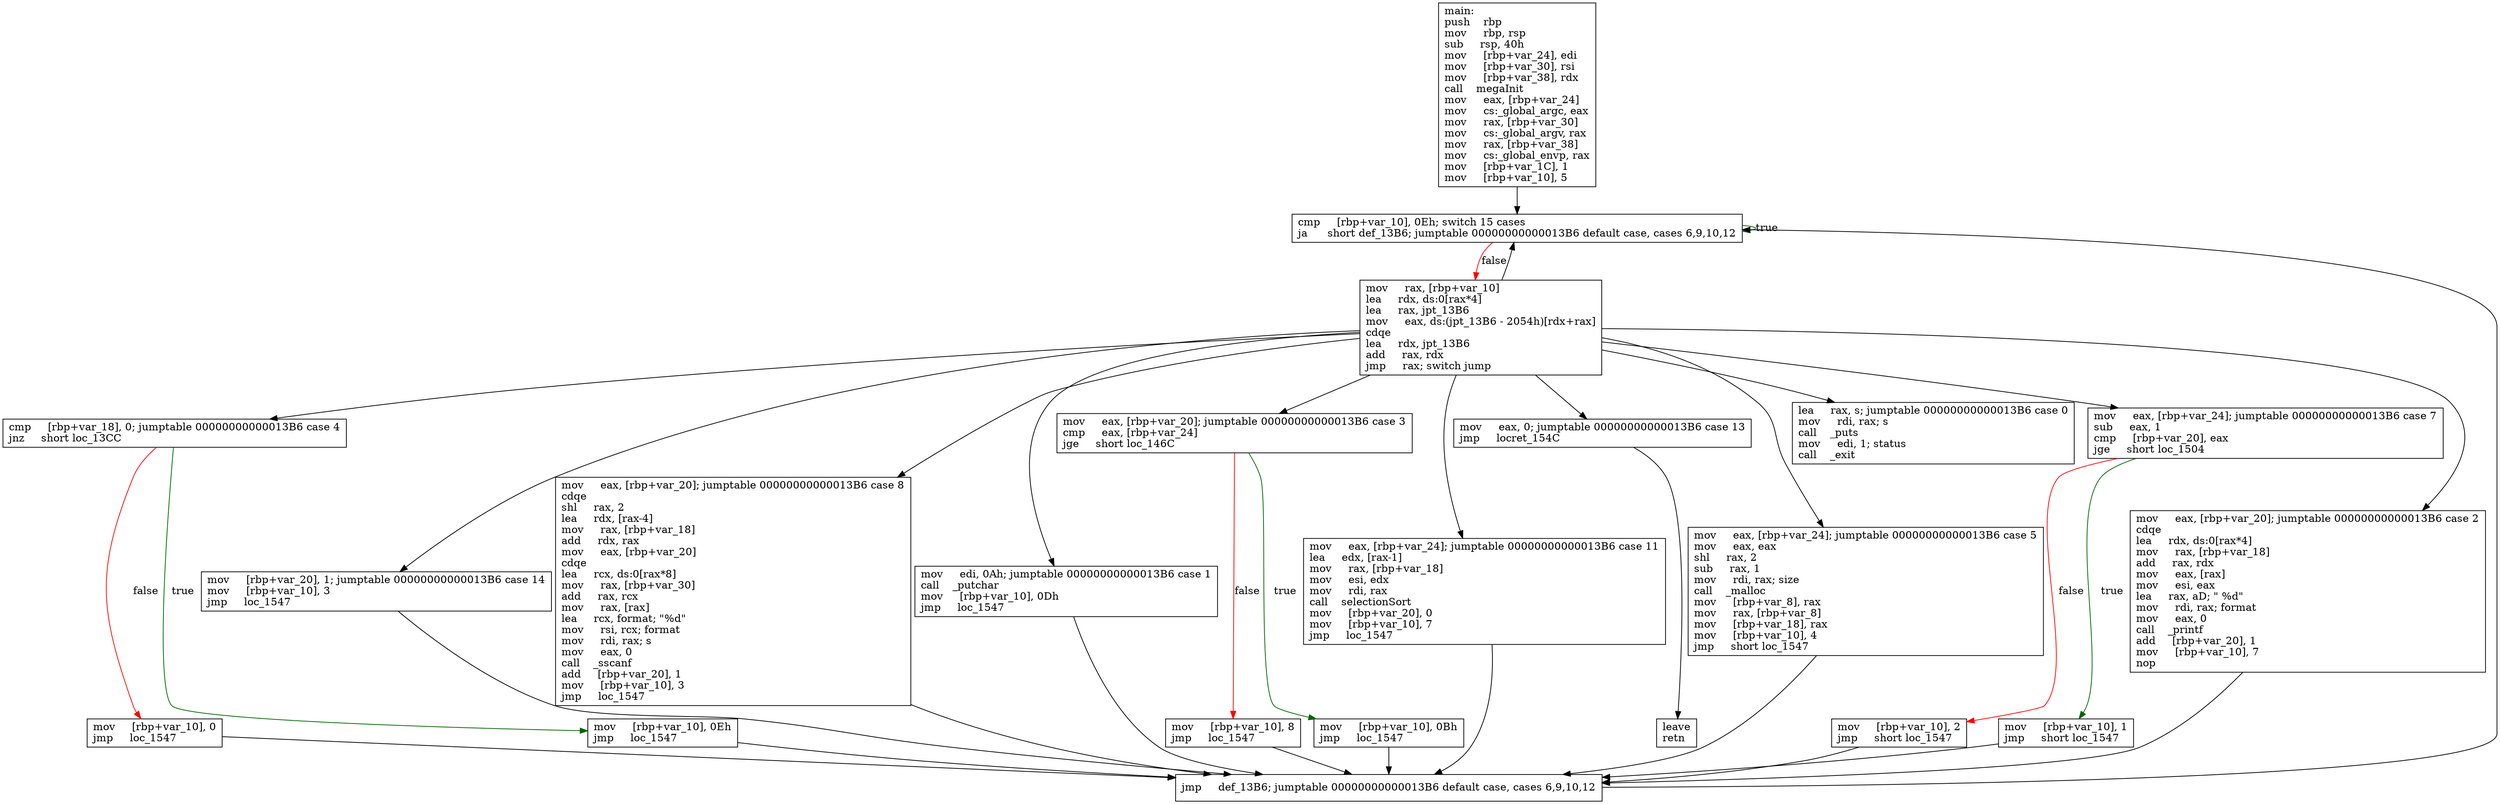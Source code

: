 digraph "main" {
	graph [
	];
	node [
		shape = "box"
	];
	edge [
	];
	"0" [
		label = "main:\lpush    rbp\lmov     rbp, rsp\lsub     rsp, 40h\lmov     [rbp+var_24], edi\lmov     [rbp+var_30], rsi\lmov     [rbp+var_38], rdx\lcall    megaInit\lmov     eax, [rbp+var_24]\lmov     cs:_global_argc, eax\lmov     rax, [rbp+var_30]\lmov     cs:_global_argv, rax\lmov     rax, [rbp+var_38]\lmov     cs:_global_envp, rax\lmov     [rbp+var_1C], 1\lmov     [rbp+var_10], 5\l"
	];
	"1" [
		label = "cmp     [rbp+var_10], 0Eh; switch 15 cases\lja      short def_13B6; jumptable 00000000000013B6 default case, cases 6,9,10,12\l"
	];
	"2" [
		label = "mov     rax, [rbp+var_10]\llea     rdx, ds:0[rax*4]\llea     rax, jpt_13B6\lmov     eax, ds:(jpt_13B6 - 2054h)[rdx+rax]\lcdqe\llea     rdx, jpt_13B6\ladd     rax, rdx\ljmp     rax; switch jump\l"
	];
	"3" [
		label = "cmp     [rbp+var_18], 0; jumptable 00000000000013B6 case 4\ljnz     short loc_13CC\l"
	];
	"4" [
		label = "mov     [rbp+var_10], 0\ljmp     loc_1547\l"
	];
	"5" [
		label = "mov     [rbp+var_10], 0Eh\ljmp     loc_1547\l"
	];
	"6" [
		label = "mov     [rbp+var_20], 1; jumptable 00000000000013B6 case 14\lmov     [rbp+var_10], 3\ljmp     loc_1547\l"
	];
	"7" [
		label = "mov     eax, [rbp+var_20]; jumptable 00000000000013B6 case 8\lcdqe\lshl     rax, 2\llea     rdx, [rax-4]\lmov     rax, [rbp+var_18]\ladd     rdx, rax\lmov     eax, [rbp+var_20]\lcdqe\llea     rcx, ds:0[rax*8]\lmov     rax, [rbp+var_30]\ladd     rax, rcx\lmov     rax, [rax]\llea     rcx, format; \"%d\"\lmov     rsi, rcx; format\lmov     rdi, rax; s\lmov     eax, 0\lcall    _sscanf\ladd     [rbp+var_20], 1\lmov     [rbp+var_10], 3\ljmp     loc_1547\l"
	];
	"8" [
		label = "mov     edi, 0Ah; jumptable 00000000000013B6 case 1\lcall    _putchar\lmov     [rbp+var_10], 0Dh\ljmp     loc_1547\l"
	];
	"9" [
		label = "mov     eax, [rbp+var_20]; jumptable 00000000000013B6 case 3\lcmp     eax, [rbp+var_24]\ljge     short loc_146C\l"
	];
	"10" [
		label = "mov     [rbp+var_10], 8\ljmp     loc_1547\l"
	];
	"11" [
		label = "mov     [rbp+var_10], 0Bh\ljmp     loc_1547\l"
	];
	"12" [
		label = "mov     eax, [rbp+var_24]; jumptable 00000000000013B6 case 11\llea     edx, [rax-1]\lmov     rax, [rbp+var_18]\lmov     esi, edx\lmov     rdi, rax\lcall    selectionSort\lmov     [rbp+var_20], 0\lmov     [rbp+var_10], 7\ljmp     loc_1547\l"
	];
	"13" [
		label = "mov     eax, 0; jumptable 00000000000013B6 case 13\ljmp     locret_154C\l"
	];
	"14" [
		label = "mov     eax, [rbp+var_24]; jumptable 00000000000013B6 case 5\lmov     eax, eax\lshl     rax, 2\lsub     rax, 1\lmov     rdi, rax; size\lcall    _malloc\lmov     [rbp+var_8], rax\lmov     rax, [rbp+var_8]\lmov     [rbp+var_18], rax\lmov     [rbp+var_10], 4\ljmp     short loc_1547\l"
	];
	"15" [
		label = "lea     rax, s; jumptable 00000000000013B6 case 0\lmov     rdi, rax; s\lcall    _puts\lmov     edi, 1; status\lcall    _exit\l"
	];
	"16" [
		label = "mov     eax, [rbp+var_24]; jumptable 00000000000013B6 case 7\lsub     eax, 1\lcmp     [rbp+var_20], eax\ljge     short loc_1504\l"
	];
	"17" [
		label = "mov     [rbp+var_10], 2\ljmp     short loc_1547\l"
	];
	"18" [
		label = "mov     [rbp+var_10], 1\ljmp     short loc_1547\l"
	];
	"19" [
		label = "mov     eax, [rbp+var_20]; jumptable 00000000000013B6 case 2\lcdqe\llea     rdx, ds:0[rax*4]\lmov     rax, [rbp+var_18]\ladd     rax, rdx\lmov     eax, [rax]\lmov     esi, eax\llea     rax, aD; \" %d\"\lmov     rdi, rax; format\lmov     eax, 0\lcall    _printf\ladd     [rbp+var_20], 1\lmov     [rbp+var_10], 7\lnop\l"
	];
	"20" [
		label = "jmp     def_13B6; jumptable 00000000000013B6 default case, cases 6,9,10,12\l"
	];
	"21" [
		label = "leave\lretn\l"
	];
// node 0
	"0" -> "1" [ ];
// node 1
	"1" -> "2" [ label = "false", color = red ];
	"1" -> "1" [ label = "true", color = darkgreen ];
// node 2
	"2" -> "1" [ ];
	"2" -> "3" [ ];
	"2" -> "6" [ ];
	"2" -> "7" [ ];
	"2" -> "8" [ ];
	"2" -> "9" [ ];
	"2" -> "12" [ ];
	"2" -> "13" [ ];
	"2" -> "14" [ ];
	"2" -> "15" [ ];
	"2" -> "16" [ ];
	"2" -> "19" [ ];
// node 3
	"3" -> "4" [ label = "false", color = red ];
	"3" -> "5" [ label = "true", color = darkgreen ];
// node 4
	"4" -> "20" [ ];
// node 5
	"5" -> "20" [ ];
// node 6
	"6" -> "20" [ ];
// node 7
	"7" -> "20" [ ];
// node 8
	"8" -> "20" [ ];
// node 9
	"9" -> "10" [ label = "false", color = red ];
	"9" -> "11" [ label = "true", color = darkgreen ];
// node 10
	"10" -> "20" [ ];
// node 11
	"11" -> "20" [ ];
// node 12
	"12" -> "20" [ ];
// node 13
	"13" -> "21" [ ];
// node 14
	"14" -> "20" [ ];
// node 15
// node 16
	"16" -> "17" [ label = "false", color = red ];
	"16" -> "18" [ label = "true", color = darkgreen ];
// node 17
	"17" -> "20" [ ];
// node 18
	"18" -> "20" [ ];
// node 19
	"19" -> "20" [ ];
// node 20
	"20" -> "1" [ ];
// node 21
}
